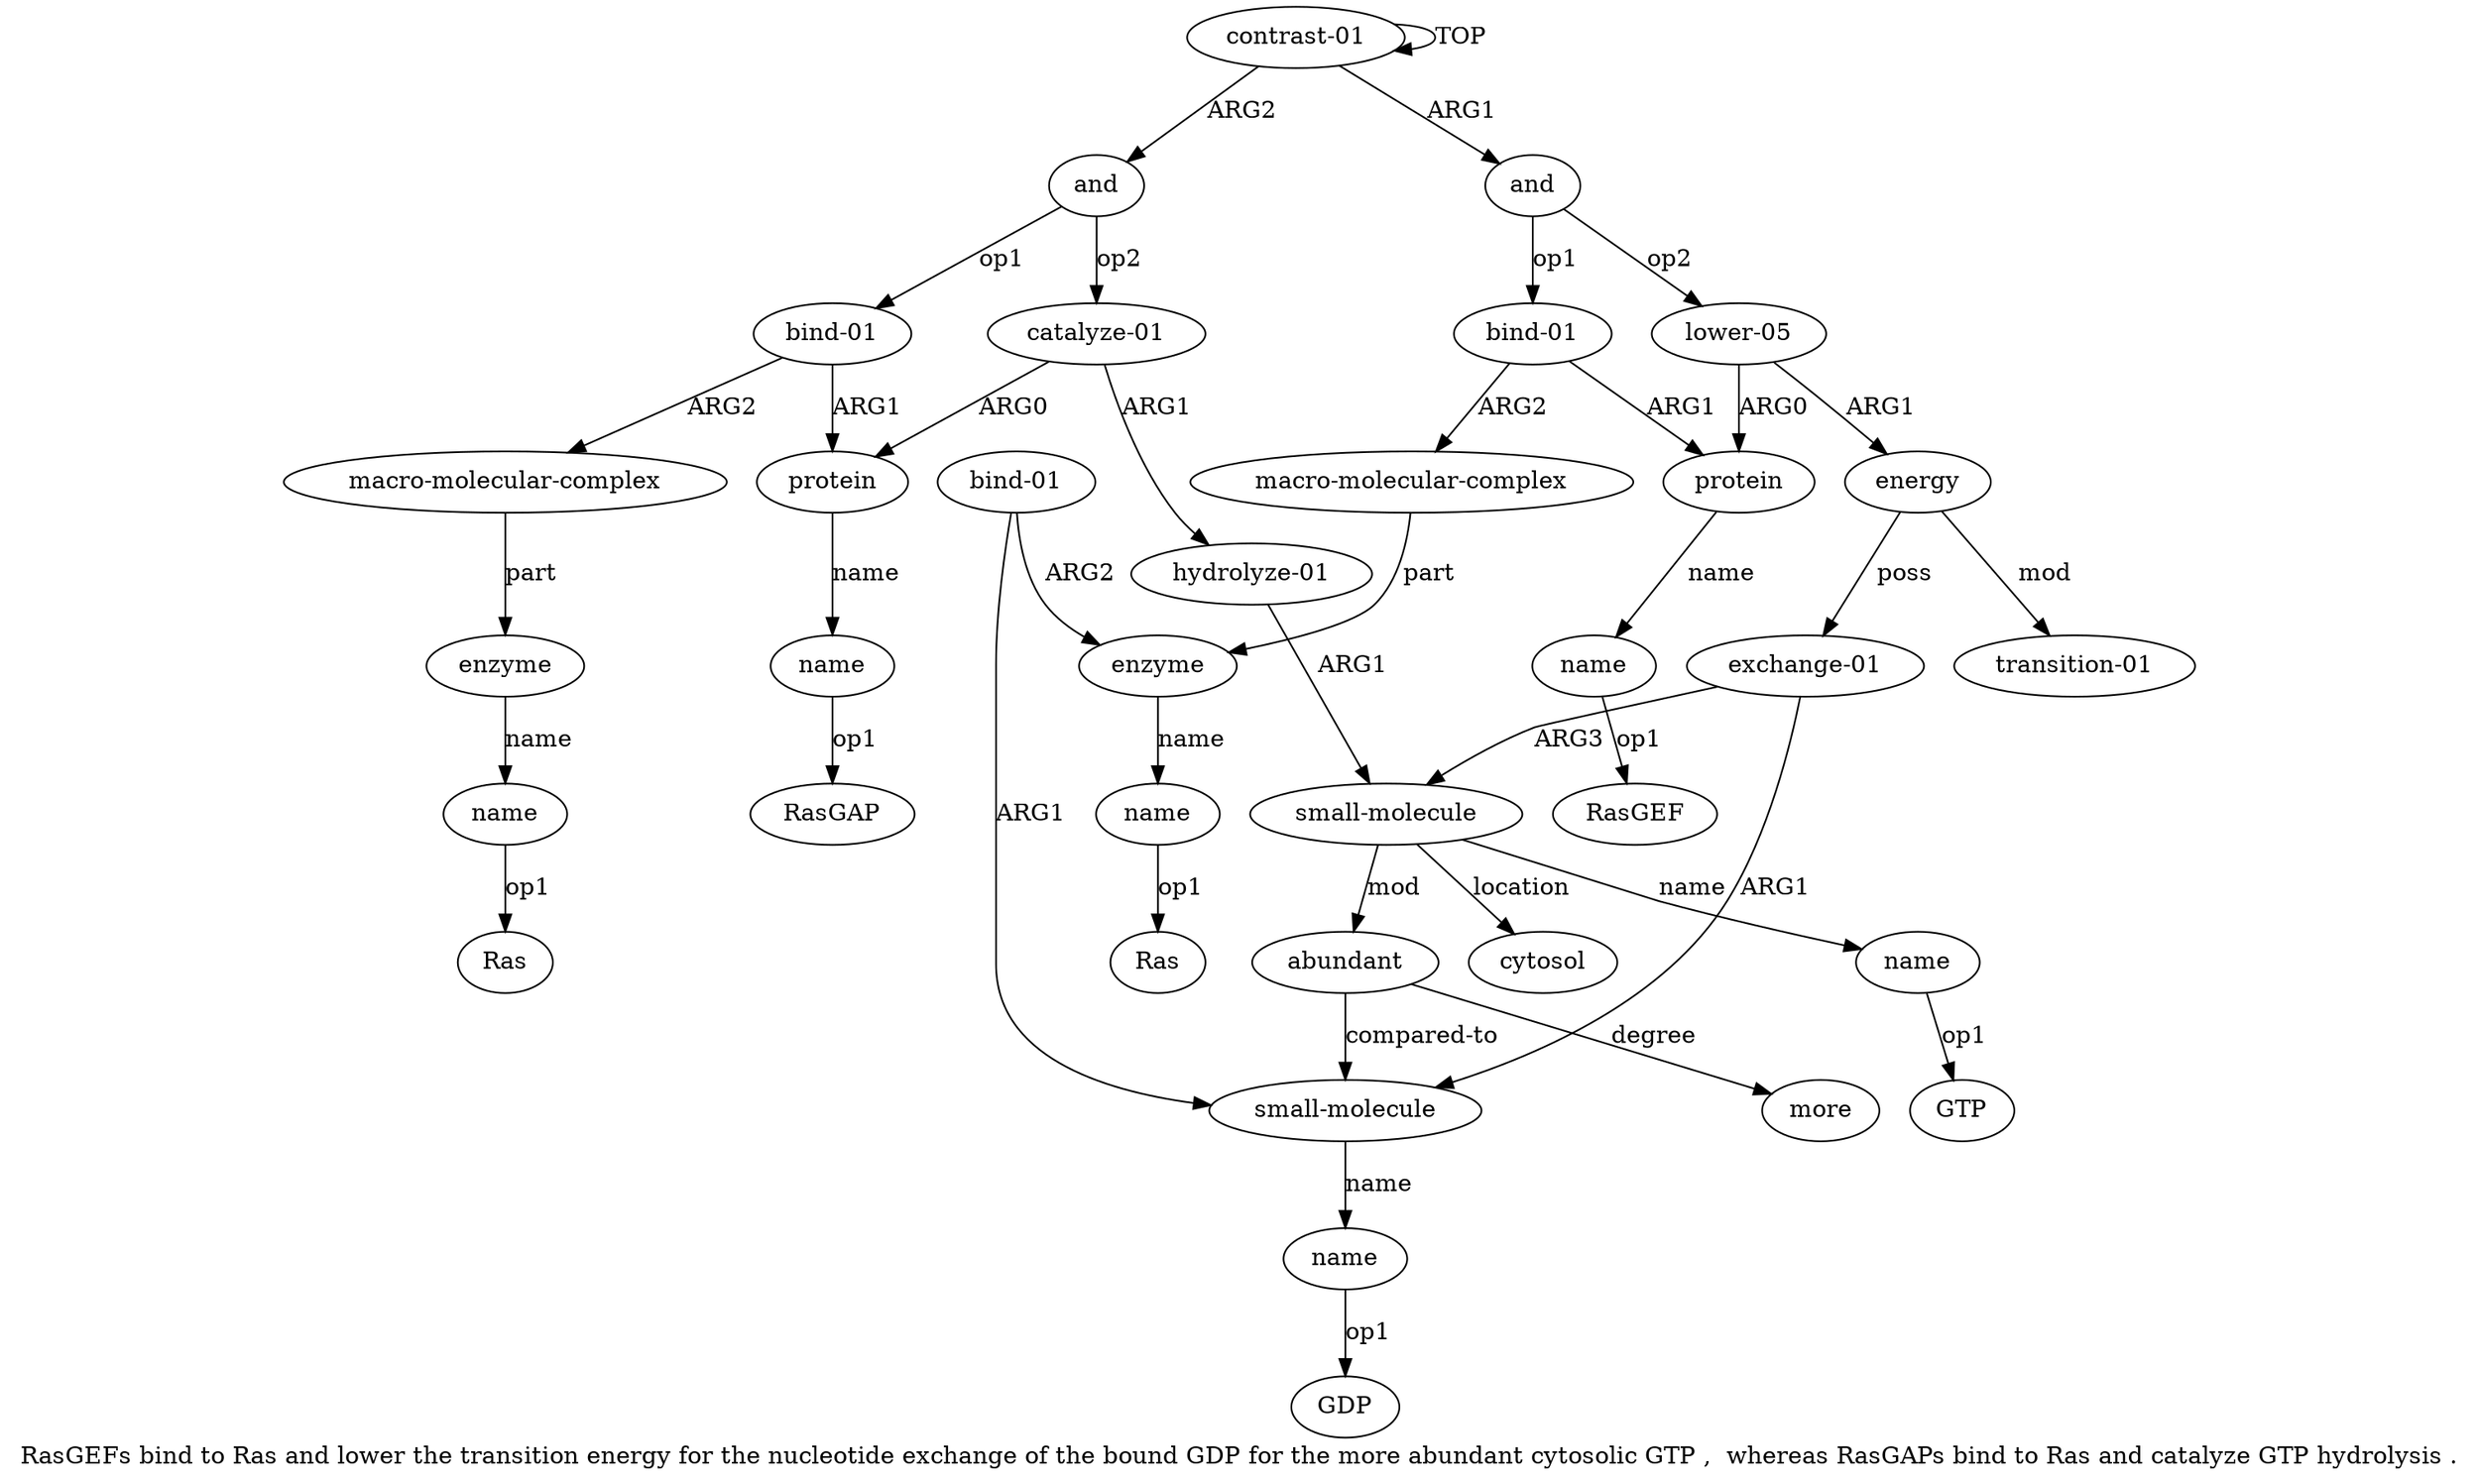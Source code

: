 digraph  {
	graph [label="RasGEFs bind to Ras and lower the transition energy for the nucleotide exchange of the bound GDP for the more abundant cytosolic \
GTP ,  whereas RasGAPs bind to Ras and catalyze GTP hydrolysis ."];
	node [label="\N"];
	a20	 [color=black,
		gold_ind=20,
		gold_label=and,
		label=and,
		test_ind=20,
		test_label=and];
	a21	 [color=black,
		gold_ind=21,
		gold_label="bind-01",
		label="bind-01",
		test_ind=21,
		test_label="bind-01"];
	a20 -> a21 [key=0,
	color=black,
	gold_label=op1,
	label=op1,
	test_label=op1];
a27 [color=black,
	gold_ind=27,
	gold_label="catalyze-01",
	label="catalyze-01",
	test_ind=27,
	test_label="catalyze-01"];
a20 -> a27 [key=0,
color=black,
gold_label=op2,
label=op2,
test_label=op2];
a22 [color=black,
gold_ind=22,
gold_label=protein,
label=protein,
test_ind=22,
test_label=protein];
a21 -> a22 [key=0,
color=black,
gold_label=ARG1,
label=ARG1,
test_label=ARG1];
a24 [color=black,
gold_ind=24,
gold_label="macro-molecular-complex",
label="macro-molecular-complex",
test_ind=24,
test_label="macro-molecular-complex"];
a21 -> a24 [key=0,
color=black,
gold_label=ARG2,
label=ARG2,
test_label=ARG2];
a23 [color=black,
gold_ind=23,
gold_label=name,
label=name,
test_ind=23,
test_label=name];
a22 -> a23 [key=0,
color=black,
gold_label=name,
label=name,
test_label=name];
"a23 RasGAP" [color=black,
gold_ind=-1,
gold_label=RasGAP,
label=RasGAP,
test_ind=-1,
test_label=RasGAP];
a23 -> "a23 RasGAP" [key=0,
color=black,
gold_label=op1,
label=op1,
test_label=op1];
a25 [color=black,
gold_ind=25,
gold_label=enzyme,
label=enzyme,
test_ind=25,
test_label=enzyme];
a24 -> a25 [key=0,
color=black,
gold_label=part,
label=part,
test_label=part];
a26 [color=black,
gold_ind=26,
gold_label=name,
label=name,
test_ind=26,
test_label=name];
a25 -> a26 [key=0,
color=black,
gold_label=name,
label=name,
test_label=name];
"a26 Ras" [color=black,
gold_ind=-1,
gold_label=Ras,
label=Ras,
test_ind=-1,
test_label=Ras];
a26 -> "a26 Ras" [key=0,
color=black,
gold_label=op1,
label=op1,
test_label=op1];
a27 -> a22 [key=0,
color=black,
gold_label=ARG0,
label=ARG0,
test_label=ARG0];
a28 [color=black,
gold_ind=28,
gold_label="hydrolyze-01",
label="hydrolyze-01",
test_ind=28,
test_label="hydrolyze-01"];
a27 -> a28 [key=0,
color=black,
gold_label=ARG1,
label=ARG1,
test_label=ARG1];
a15 [color=black,
gold_ind=15,
gold_label="small-molecule",
label="small-molecule",
test_ind=15,
test_label="small-molecule"];
a28 -> a15 [key=0,
color=black,
gold_label=ARG1,
label=ARG1,
test_label=ARG1];
"a13 GDP" [color=black,
gold_ind=-1,
gold_label=GDP,
label=GDP,
test_ind=-1,
test_label=GDP];
"a7 Ras" [color=black,
gold_ind=-1,
gold_label=Ras,
label=Ras,
test_ind=-1,
test_label=Ras];
a17 [color=black,
gold_ind=17,
gold_label=abundant,
label=abundant,
test_ind=17,
test_label=abundant];
a15 -> a17 [key=0,
color=black,
gold_label=mod,
label=mod,
test_label=mod];
a16 [color=black,
gold_ind=16,
gold_label=name,
label=name,
test_ind=16,
test_label=name];
a15 -> a16 [key=0,
color=black,
gold_label=name,
label=name,
test_label=name];
a19 [color=black,
gold_ind=19,
gold_label=cytosol,
label=cytosol,
test_ind=19,
test_label=cytosol];
a15 -> a19 [key=0,
color=black,
gold_label=location,
label=location,
test_label=location];
a14 [color=black,
gold_ind=14,
gold_label="bind-01",
label="bind-01",
test_ind=14,
test_label="bind-01"];
a12 [color=black,
gold_ind=12,
gold_label="small-molecule",
label="small-molecule",
test_ind=12,
test_label="small-molecule"];
a14 -> a12 [key=0,
color=black,
gold_label=ARG1,
label=ARG1,
test_label=ARG1];
a6 [color=black,
gold_ind=6,
gold_label=enzyme,
label=enzyme,
test_ind=6,
test_label=enzyme];
a14 -> a6 [key=0,
color=black,
gold_label=ARG2,
label=ARG2,
test_label=ARG2];
a17 -> a12 [key=0,
color=black,
gold_label="compared-to",
label="compared-to",
test_label="compared-to"];
a18 [color=black,
gold_ind=18,
gold_label=more,
label=more,
test_ind=18,
test_label=more];
a17 -> a18 [key=0,
color=black,
gold_label=degree,
label=degree,
test_label=degree];
"a16 GTP" [color=black,
gold_ind=-1,
gold_label=GTP,
label=GTP,
test_ind=-1,
test_label=GTP];
a16 -> "a16 GTP" [key=0,
color=black,
gold_label=op1,
label=op1,
test_label=op1];
a11 [color=black,
gold_ind=11,
gold_label="exchange-01",
label="exchange-01",
test_ind=11,
test_label="exchange-01"];
a11 -> a15 [key=0,
color=black,
gold_label=ARG3,
label=ARG3,
test_label=ARG3];
a11 -> a12 [key=0,
color=black,
gold_label=ARG1,
label=ARG1,
test_label=ARG1];
a10 [color=black,
gold_ind=10,
gold_label="transition-01",
label="transition-01",
test_ind=10,
test_label="transition-01"];
a13 [color=black,
gold_ind=13,
gold_label=name,
label=name,
test_ind=13,
test_label=name];
a13 -> "a13 GDP" [key=0,
color=black,
gold_label=op1,
label=op1,
test_label=op1];
a12 -> a13 [key=0,
color=black,
gold_label=name,
label=name,
test_label=name];
a1 [color=black,
gold_ind=1,
gold_label=and,
label=and,
test_ind=1,
test_label=and];
a2 [color=black,
gold_ind=2,
gold_label="bind-01",
label="bind-01",
test_ind=2,
test_label="bind-01"];
a1 -> a2 [key=0,
color=black,
gold_label=op1,
label=op1,
test_label=op1];
a8 [color=black,
gold_ind=8,
gold_label="lower-05",
label="lower-05",
test_ind=8,
test_label="lower-05"];
a1 -> a8 [key=0,
color=black,
gold_label=op2,
label=op2,
test_label=op2];
a0 [color=black,
gold_ind=0,
gold_label="contrast-01",
label="contrast-01",
test_ind=0,
test_label="contrast-01"];
a0 -> a20 [key=0,
color=black,
gold_label=ARG2,
label=ARG2,
test_label=ARG2];
a0 -> a1 [key=0,
color=black,
gold_label=ARG1,
label=ARG1,
test_label=ARG1];
a0 -> a0 [key=0,
color=black,
gold_label=TOP,
label=TOP,
test_label=TOP];
a3 [color=black,
gold_ind=3,
gold_label=protein,
label=protein,
test_ind=3,
test_label=protein];
a4 [color=black,
gold_ind=4,
gold_label=name,
label=name,
test_ind=4,
test_label=name];
a3 -> a4 [key=0,
color=black,
gold_label=name,
label=name,
test_label=name];
a2 -> a3 [key=0,
color=black,
gold_label=ARG1,
label=ARG1,
test_label=ARG1];
a5 [color=black,
gold_ind=5,
gold_label="macro-molecular-complex",
label="macro-molecular-complex",
test_ind=5,
test_label="macro-molecular-complex"];
a2 -> a5 [key=0,
color=black,
gold_label=ARG2,
label=ARG2,
test_label=ARG2];
a5 -> a6 [key=0,
color=black,
gold_label=part,
label=part,
test_label=part];
"a4 RasGEF" [color=black,
gold_ind=-1,
gold_label=RasGEF,
label=RasGEF,
test_ind=-1,
test_label=RasGEF];
a4 -> "a4 RasGEF" [key=0,
color=black,
gold_label=op1,
label=op1,
test_label=op1];
a7 [color=black,
gold_ind=7,
gold_label=name,
label=name,
test_ind=7,
test_label=name];
a7 -> "a7 Ras" [key=0,
color=black,
gold_label=op1,
label=op1,
test_label=op1];
a6 -> a7 [key=0,
color=black,
gold_label=name,
label=name,
test_label=name];
a9 [color=black,
gold_ind=9,
gold_label=energy,
label=energy,
test_ind=9,
test_label=energy];
a9 -> a11 [key=0,
color=black,
gold_label=poss,
label=poss,
test_label=poss];
a9 -> a10 [key=0,
color=black,
gold_label=mod,
label=mod,
test_label=mod];
a8 -> a3 [key=0,
color=black,
gold_label=ARG0,
label=ARG0,
test_label=ARG0];
a8 -> a9 [key=0,
color=black,
gold_label=ARG1,
label=ARG1,
test_label=ARG1];
}
